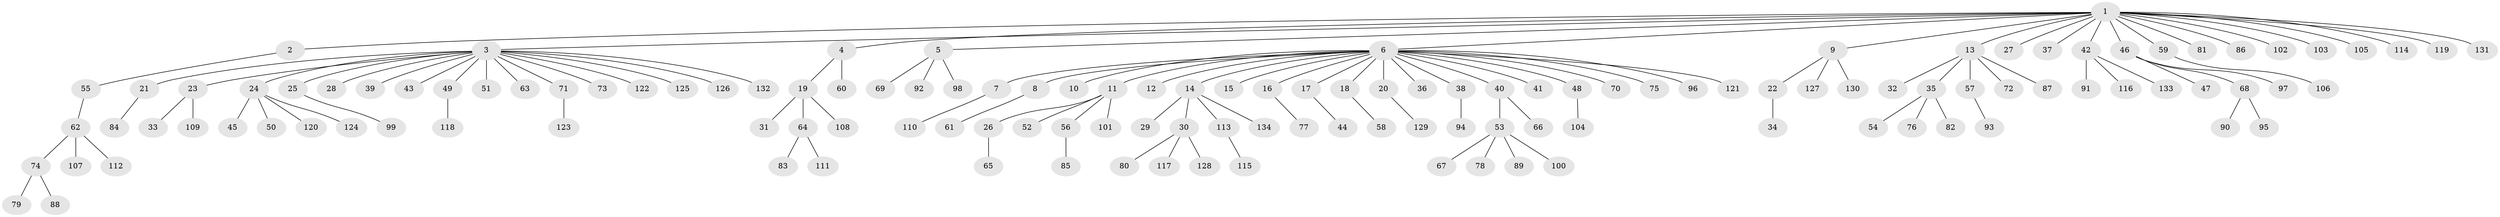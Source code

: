 // coarse degree distribution, {2: 0.06451612903225806, 1: 0.8709677419354839, 4: 0.021505376344086023, 69: 0.010752688172043012, 5: 0.010752688172043012, 3: 0.010752688172043012, 6: 0.010752688172043012}
// Generated by graph-tools (version 1.1) at 2025/50/03/04/25 21:50:02]
// undirected, 134 vertices, 133 edges
graph export_dot {
graph [start="1"]
  node [color=gray90,style=filled];
  1;
  2;
  3;
  4;
  5;
  6;
  7;
  8;
  9;
  10;
  11;
  12;
  13;
  14;
  15;
  16;
  17;
  18;
  19;
  20;
  21;
  22;
  23;
  24;
  25;
  26;
  27;
  28;
  29;
  30;
  31;
  32;
  33;
  34;
  35;
  36;
  37;
  38;
  39;
  40;
  41;
  42;
  43;
  44;
  45;
  46;
  47;
  48;
  49;
  50;
  51;
  52;
  53;
  54;
  55;
  56;
  57;
  58;
  59;
  60;
  61;
  62;
  63;
  64;
  65;
  66;
  67;
  68;
  69;
  70;
  71;
  72;
  73;
  74;
  75;
  76;
  77;
  78;
  79;
  80;
  81;
  82;
  83;
  84;
  85;
  86;
  87;
  88;
  89;
  90;
  91;
  92;
  93;
  94;
  95;
  96;
  97;
  98;
  99;
  100;
  101;
  102;
  103;
  104;
  105;
  106;
  107;
  108;
  109;
  110;
  111;
  112;
  113;
  114;
  115;
  116;
  117;
  118;
  119;
  120;
  121;
  122;
  123;
  124;
  125;
  126;
  127;
  128;
  129;
  130;
  131;
  132;
  133;
  134;
  1 -- 2;
  1 -- 3;
  1 -- 4;
  1 -- 5;
  1 -- 6;
  1 -- 9;
  1 -- 13;
  1 -- 27;
  1 -- 37;
  1 -- 42;
  1 -- 46;
  1 -- 59;
  1 -- 81;
  1 -- 86;
  1 -- 102;
  1 -- 103;
  1 -- 105;
  1 -- 114;
  1 -- 119;
  1 -- 131;
  2 -- 55;
  3 -- 21;
  3 -- 23;
  3 -- 24;
  3 -- 25;
  3 -- 28;
  3 -- 39;
  3 -- 43;
  3 -- 49;
  3 -- 51;
  3 -- 63;
  3 -- 71;
  3 -- 73;
  3 -- 122;
  3 -- 125;
  3 -- 126;
  3 -- 132;
  4 -- 19;
  4 -- 60;
  5 -- 69;
  5 -- 92;
  5 -- 98;
  6 -- 7;
  6 -- 8;
  6 -- 10;
  6 -- 11;
  6 -- 12;
  6 -- 14;
  6 -- 15;
  6 -- 16;
  6 -- 17;
  6 -- 18;
  6 -- 20;
  6 -- 36;
  6 -- 38;
  6 -- 40;
  6 -- 41;
  6 -- 48;
  6 -- 70;
  6 -- 75;
  6 -- 96;
  6 -- 121;
  7 -- 110;
  8 -- 61;
  9 -- 22;
  9 -- 127;
  9 -- 130;
  11 -- 26;
  11 -- 52;
  11 -- 56;
  11 -- 101;
  13 -- 32;
  13 -- 35;
  13 -- 57;
  13 -- 72;
  13 -- 87;
  14 -- 29;
  14 -- 30;
  14 -- 113;
  14 -- 134;
  16 -- 77;
  17 -- 44;
  18 -- 58;
  19 -- 31;
  19 -- 64;
  19 -- 108;
  20 -- 129;
  21 -- 84;
  22 -- 34;
  23 -- 33;
  23 -- 109;
  24 -- 45;
  24 -- 50;
  24 -- 120;
  24 -- 124;
  25 -- 99;
  26 -- 65;
  30 -- 80;
  30 -- 117;
  30 -- 128;
  35 -- 54;
  35 -- 76;
  35 -- 82;
  38 -- 94;
  40 -- 53;
  40 -- 66;
  42 -- 91;
  42 -- 116;
  42 -- 133;
  46 -- 47;
  46 -- 68;
  46 -- 97;
  48 -- 104;
  49 -- 118;
  53 -- 67;
  53 -- 78;
  53 -- 89;
  53 -- 100;
  55 -- 62;
  56 -- 85;
  57 -- 93;
  59 -- 106;
  62 -- 74;
  62 -- 107;
  62 -- 112;
  64 -- 83;
  64 -- 111;
  68 -- 90;
  68 -- 95;
  71 -- 123;
  74 -- 79;
  74 -- 88;
  113 -- 115;
}
